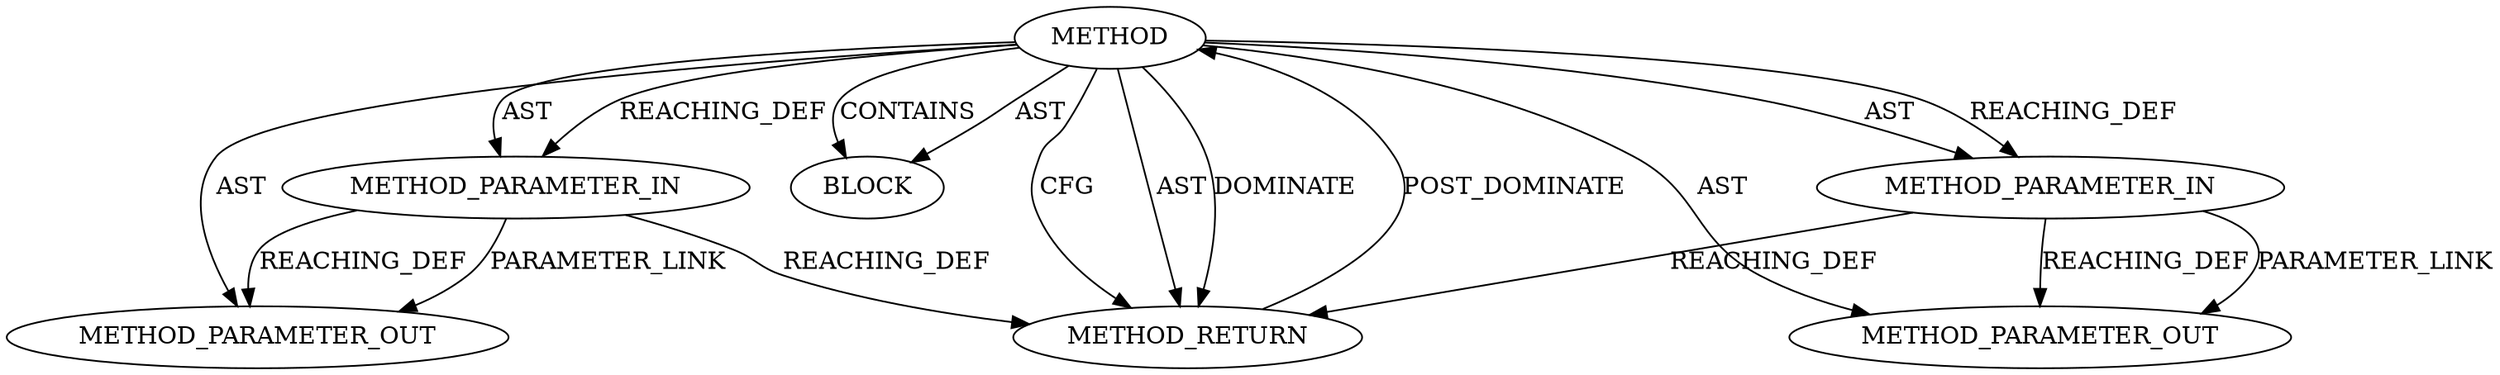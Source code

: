 digraph {
  12849 [label=BLOCK ORDER=1 ARGUMENT_INDEX=1 CODE="<empty>" TYPE_FULL_NAME="ANY"]
  12847 [label=METHOD_PARAMETER_IN ORDER=1 CODE="p1" IS_VARIADIC=false TYPE_FULL_NAME="ANY" EVALUATION_STRATEGY="BY_VALUE" INDEX=1 NAME="p1"]
  13579 [label=METHOD_PARAMETER_OUT ORDER=2 CODE="p2" IS_VARIADIC=false TYPE_FULL_NAME="ANY" EVALUATION_STRATEGY="BY_VALUE" INDEX=2 NAME="p2"]
  13578 [label=METHOD_PARAMETER_OUT ORDER=1 CODE="p1" IS_VARIADIC=false TYPE_FULL_NAME="ANY" EVALUATION_STRATEGY="BY_VALUE" INDEX=1 NAME="p1"]
  12848 [label=METHOD_PARAMETER_IN ORDER=2 CODE="p2" IS_VARIADIC=false TYPE_FULL_NAME="ANY" EVALUATION_STRATEGY="BY_VALUE" INDEX=2 NAME="p2"]
  12850 [label=METHOD_RETURN ORDER=2 CODE="RET" TYPE_FULL_NAME="ANY" EVALUATION_STRATEGY="BY_VALUE"]
  12846 [label=METHOD AST_PARENT_TYPE="NAMESPACE_BLOCK" AST_PARENT_FULL_NAME="<global>" ORDER=0 CODE="<empty>" FULL_NAME="ceph_get_global_seq" IS_EXTERNAL=true FILENAME="<empty>" SIGNATURE="" NAME="ceph_get_global_seq"]
  12850 -> 12846 [label=POST_DOMINATE ]
  12847 -> 13578 [label=REACHING_DEF VARIABLE="p1"]
  12846 -> 12848 [label=AST ]
  12846 -> 12850 [label=CFG ]
  12846 -> 12850 [label=AST ]
  12846 -> 12847 [label=AST ]
  12847 -> 13578 [label=PARAMETER_LINK ]
  12846 -> 13579 [label=AST ]
  12848 -> 12850 [label=REACHING_DEF VARIABLE="p2"]
  12846 -> 12847 [label=REACHING_DEF VARIABLE=""]
  12846 -> 13578 [label=AST ]
  12846 -> 12849 [label=CONTAINS ]
  12846 -> 12848 [label=REACHING_DEF VARIABLE=""]
  12848 -> 13579 [label=REACHING_DEF VARIABLE="p2"]
  12847 -> 12850 [label=REACHING_DEF VARIABLE="p1"]
  12848 -> 13579 [label=PARAMETER_LINK ]
  12846 -> 12849 [label=AST ]
  12846 -> 12850 [label=DOMINATE ]
}
